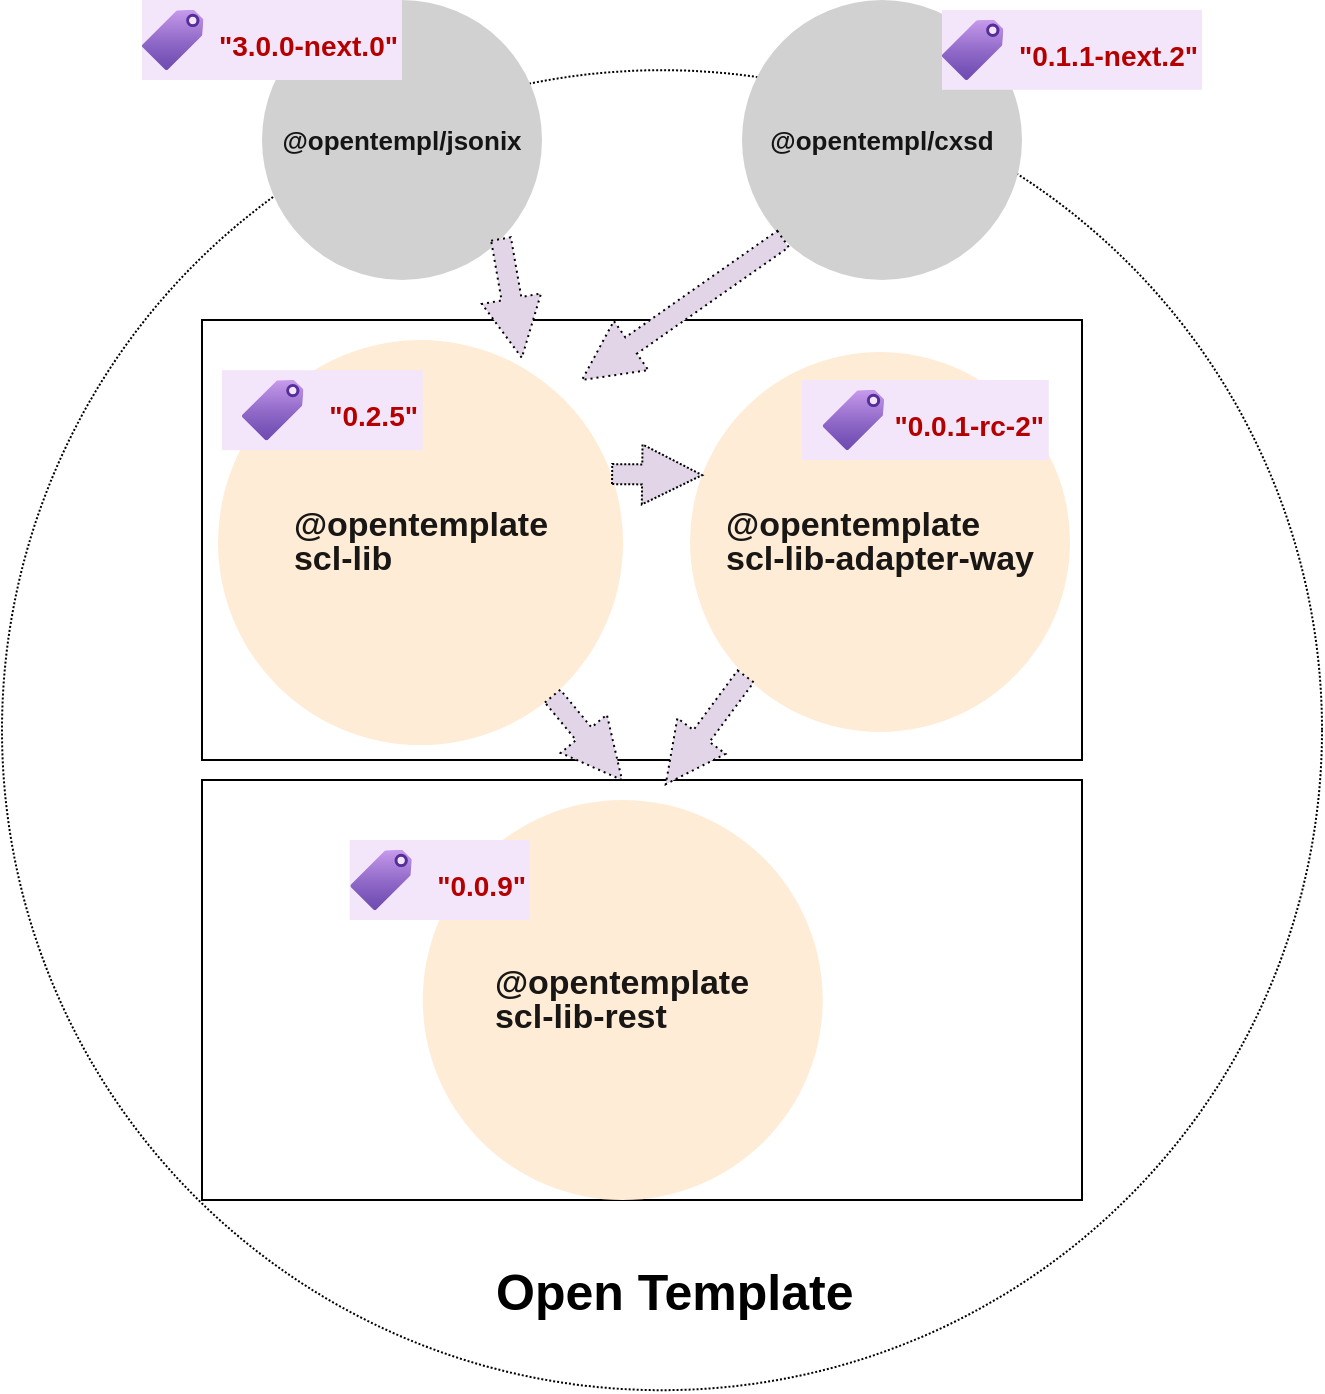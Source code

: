 <mxfile version="20.8.4" type="device"><diagram id="zDtbs851mX-UblCEjYr9" name="Page-1"><mxGraphModel dx="1572" dy="623" grid="1" gridSize="10" guides="1" tooltips="1" connect="1" arrows="1" fold="1" page="1" pageScale="1" pageWidth="827" pageHeight="1169" math="0" shadow="0"><root><mxCell id="0"/><mxCell id="1" parent="0"/><mxCell id="xmShxJCe0xZ4hwQvdtPz-28" value="" style="ellipse;whiteSpace=wrap;html=1;aspect=fixed;dashed=1;dashPattern=1 1;sketch=0;fillStyle=solid;fontSize=17;gradientDirection=radial;" vertex="1" parent="1"><mxGeometry x="-60" y="65.09" width="660" height="660" as="geometry"/></mxCell><mxCell id="xmShxJCe0xZ4hwQvdtPz-8" value="" style="rounded=0;whiteSpace=wrap;html=1;fillStyle=solid;fontSize=20;gradientDirection=radial;" vertex="1" parent="1"><mxGeometry x="40" y="190" width="440" height="220" as="geometry"/></mxCell><mxCell id="xmShxJCe0xZ4hwQvdtPz-7" value="" style="rounded=0;whiteSpace=wrap;html=1;fillStyle=solid;fontSize=20;gradientDirection=radial;" vertex="1" parent="1"><mxGeometry x="40" y="420" width="440" height="210" as="geometry"/></mxCell><mxCell id="xmShxJCe0xZ4hwQvdtPz-2" value="&lt;a style=&quot;box-sizing: border-box; color: black; text-decoration: none; font-family: &amp;quot;Source Sans Pro&amp;quot;, &amp;quot;Lucida Grande&amp;quot;, sans-serif; text-align: left;&quot; href=&quot;https://www.npmjs.com/package/@opentempl/cxsd&quot; target=&quot;_self&quot;&gt;&lt;h3 style=&quot;box-sizing: border-box; display: inline-block; line-height: 1; color: rgba(0, 0, 0, 0.9); margin: 0px;&quot; class=&quot;db7ee1ac fw6 f4 black-90 dib lh-solid ma0 no-underline hover-black&quot;&gt;&lt;font style=&quot;font-size: 13px;&quot;&gt;@opentempl/cxsd&lt;/font&gt;&lt;/h3&gt;&lt;/a&gt;" style="ellipse;whiteSpace=wrap;html=1;aspect=fixed;fillStyle=solid;strokeColor=none;fillColor=#D1D1D1;gradientColor=none;gradientDirection=radial;" vertex="1" parent="1"><mxGeometry x="310" y="30" width="140" height="140" as="geometry"/></mxCell><mxCell id="xmShxJCe0xZ4hwQvdtPz-1" value="&lt;a style=&quot;box-sizing: border-box; color: black; text-decoration: none; font-family: &amp;quot;Source Sans Pro&amp;quot;, &amp;quot;Lucida Grande&amp;quot;, sans-serif; text-align: left;&quot; href=&quot;https://www.npmjs.com/package/@opentempl/jsonix&quot; target=&quot;_self&quot;&gt;&lt;h3 style=&quot;box-sizing: border-box; display: inline-block; line-height: 1; color: rgba(0, 0, 0, 0.9); margin: 0px;&quot; class=&quot;db7ee1ac fw6 f4 black-90 dib lh-solid ma0 no-underline hover-black&quot;&gt;&lt;font style=&quot;font-size: 13px;&quot;&gt;@opentempl/jsonix&lt;/font&gt;&lt;/h3&gt;&lt;/a&gt;" style="ellipse;whiteSpace=wrap;html=1;aspect=fixed;fillStyle=solid;strokeColor=none;fillColor=#D1D1D1;gradientColor=none;gradientDirection=radial;" vertex="1" parent="1"><mxGeometry x="70" y="30" width="140" height="140" as="geometry"/></mxCell><mxCell id="xmShxJCe0xZ4hwQvdtPz-3" value="&lt;a style=&quot;box-sizing: border-box; color: black; text-decoration: none; font-family: &amp;quot;Source Sans Pro&amp;quot;, &amp;quot;Lucida Grande&amp;quot;, sans-serif; text-align: left;&quot; href=&quot;https://www.npmjs.com/package/@opentemplate/scl-lib&quot; target=&quot;_self&quot;&gt;&lt;h3 style=&quot;box-sizing: border-box; display: inline-block; line-height: 1; color: rgba(0, 0, 0, 0.9); margin: 0px;&quot; class=&quot;db7ee1ac fw6 f4 black-90 dib lh-solid ma0 no-underline hover-black&quot;&gt;&lt;font style=&quot;font-size: 17px;&quot;&gt;@opentemplate&lt;br&gt;scl-lib&lt;/font&gt;&lt;/h3&gt;&lt;/a&gt;" style="ellipse;whiteSpace=wrap;html=1;aspect=fixed;fillStyle=solid;strokeColor=none;fillColor=#FFECD6;gradientDirection=radial;" vertex="1" parent="1"><mxGeometry x="48" y="200" width="202.54" height="202.54" as="geometry"/></mxCell><mxCell id="xmShxJCe0xZ4hwQvdtPz-4" value="&lt;a style=&quot;box-sizing: border-box; color: black; text-decoration: none; font-family: &amp;quot;Source Sans Pro&amp;quot;, &amp;quot;Lucida Grande&amp;quot;, sans-serif; text-align: left;&quot; href=&quot;https://www.npmjs.com/package/@opentemplate/scl-lib-adapter-way&quot; target=&quot;_self&quot;&gt;&lt;h3 style=&quot;box-sizing: border-box; display: inline-block; line-height: 1; color: rgba(0, 0, 0, 0.9); margin: 0px;&quot; class=&quot;db7ee1ac fw6 f4 black-90 dib lh-solid ma0 no-underline hover-black&quot;&gt;&lt;font style=&quot;font-size: 17px;&quot;&gt;@opentemplate&lt;br&gt;scl-lib-adapter-way&lt;/font&gt;&lt;/h3&gt;&lt;/a&gt;" style="ellipse;whiteSpace=wrap;html=1;aspect=fixed;fillStyle=solid;strokeColor=none;fillColor=#FFECD6;gradientDirection=radial;" vertex="1" parent="1"><mxGeometry x="284" y="206" width="190" height="190" as="geometry"/></mxCell><mxCell id="xmShxJCe0xZ4hwQvdtPz-5" value="&lt;a style=&quot;box-sizing: border-box; color: black; text-decoration: none; font-family: &amp;quot;Source Sans Pro&amp;quot;, &amp;quot;Lucida Grande&amp;quot;, sans-serif; text-align: left;&quot; href=&quot;https://www.npmjs.com/package/@opentemplate/scl-lib-rest&quot; target=&quot;_self&quot;&gt;&lt;h3 style=&quot;box-sizing: border-box; display: inline-block; line-height: 1; color: rgba(0, 0, 0, 0.9); margin: 0px;&quot; class=&quot;db7ee1ac fw6 f4 black-90 dib lh-solid ma0 no-underline hover-black&quot;&gt;&lt;font style=&quot;font-size: 17px;&quot;&gt;@opentemplate&lt;br&gt;scl-lib-rest&lt;/font&gt;&lt;/h3&gt;&lt;/a&gt;" style="ellipse;whiteSpace=wrap;html=1;aspect=fixed;fillStyle=solid;strokeColor=none;fillColor=#FFECD6;gradientDirection=radial;" vertex="1" parent="1"><mxGeometry x="150.36" y="430" width="200" height="200" as="geometry"/></mxCell><mxCell id="xmShxJCe0xZ4hwQvdtPz-11" value="&lt;font color=&quot;#b50000&quot; size=&quot;1&quot;&gt;&lt;b style=&quot;font-size: 14px;&quot;&gt;&quot;3.0.0-next.0&quot;&lt;/b&gt;&lt;/font&gt;" style="rounded=0;whiteSpace=wrap;html=1;fillStyle=solid;strokeColor=none;fontSize=20;fillColor=#F3E6FA;gradientDirection=radial;dashed=1;dashPattern=1 1;align=right;" vertex="1" parent="1"><mxGeometry x="10" y="30" width="130" height="40" as="geometry"/></mxCell><mxCell id="xmShxJCe0xZ4hwQvdtPz-12" value="" style="aspect=fixed;html=1;points=[];align=center;image;fontSize=12;image=img/lib/azure2/general/Tag.svg;fillStyle=solid;strokeColor=default;fillColor=#FFECD6;gradientColor=none;gradientDirection=radial;imageBorder=none;fontColor=default;fontStyle=0;imageBackground=none;" vertex="1" parent="1"><mxGeometry x="10" y="34.91" width="30.72" height="30.18" as="geometry"/></mxCell><mxCell id="xmShxJCe0xZ4hwQvdtPz-13" value="&lt;font color=&quot;#b50000&quot; size=&quot;1&quot;&gt;&lt;b style=&quot;font-size: 14px;&quot;&gt;&quot;0.1.1-next.2&quot;&lt;/b&gt;&lt;/font&gt;" style="rounded=0;whiteSpace=wrap;html=1;fillStyle=solid;strokeColor=none;fontSize=20;fillColor=#F3E6FA;gradientDirection=radial;dashed=1;dashPattern=1 1;align=right;" vertex="1" parent="1"><mxGeometry x="410" y="34.91" width="130" height="40" as="geometry"/></mxCell><mxCell id="xmShxJCe0xZ4hwQvdtPz-14" value="" style="aspect=fixed;html=1;points=[];align=center;image;fontSize=12;image=img/lib/azure2/general/Tag.svg;fillStyle=solid;strokeColor=default;fillColor=#FFECD6;gradientColor=none;gradientDirection=radial;imageBorder=none;fontColor=default;fontStyle=0;imageBackground=none;" vertex="1" parent="1"><mxGeometry x="410" y="39.82" width="30.72" height="30.18" as="geometry"/></mxCell><mxCell id="xmShxJCe0xZ4hwQvdtPz-15" value="&lt;font color=&quot;#b50000&quot; size=&quot;1&quot;&gt;&lt;b style=&quot;font-size: 14px;&quot;&gt;&quot;0.0.1-rc-2&quot;&lt;/b&gt;&lt;/font&gt;" style="rounded=0;whiteSpace=wrap;html=1;fillStyle=solid;strokeColor=none;fontSize=20;fillColor=#F3E6FA;gradientDirection=radial;dashed=1;dashPattern=1 1;align=right;" vertex="1" parent="1"><mxGeometry x="340" y="220" width="123.36" height="40" as="geometry"/></mxCell><mxCell id="xmShxJCe0xZ4hwQvdtPz-16" value="" style="aspect=fixed;html=1;points=[];align=center;image;fontSize=12;image=img/lib/azure2/general/Tag.svg;fillStyle=solid;strokeColor=default;fillColor=#FFECD6;gradientColor=none;gradientDirection=radial;imageBorder=none;fontColor=default;fontStyle=0;imageBackground=none;" vertex="1" parent="1"><mxGeometry x="350.36" y="224.91" width="30.72" height="30.18" as="geometry"/></mxCell><mxCell id="xmShxJCe0xZ4hwQvdtPz-19" value="&lt;font color=&quot;#b50000&quot; size=&quot;1&quot;&gt;&lt;b style=&quot;font-size: 14px;&quot;&gt;&quot;0.0.9&quot;&lt;/b&gt;&lt;/font&gt;" style="rounded=0;whiteSpace=wrap;html=1;fillStyle=solid;strokeColor=none;fontSize=20;fillColor=#F3E6FA;gradientDirection=radial;dashed=1;dashPattern=1 1;align=right;" vertex="1" parent="1"><mxGeometry x="113.82" y="450" width="90" height="40" as="geometry"/></mxCell><mxCell id="xmShxJCe0xZ4hwQvdtPz-20" value="" style="aspect=fixed;html=1;points=[];align=center;image;fontSize=12;image=img/lib/azure2/general/Tag.svg;fillStyle=solid;strokeColor=default;fillColor=#FFECD6;gradientColor=none;gradientDirection=radial;imageBorder=none;fontColor=default;fontStyle=0;imageBackground=none;" vertex="1" parent="1"><mxGeometry x="114.18" y="454.91" width="30.72" height="30.18" as="geometry"/></mxCell><mxCell id="xmShxJCe0xZ4hwQvdtPz-23" value="&lt;font color=&quot;#b50000&quot; size=&quot;1&quot;&gt;&lt;b style=&quot;font-size: 14px;&quot;&gt;&quot;0.2.5&quot;&lt;/b&gt;&lt;/font&gt;" style="rounded=0;whiteSpace=wrap;html=1;fillStyle=solid;strokeColor=none;fontSize=20;fillColor=#F3E6FA;gradientDirection=radial;dashed=1;dashPattern=1 1;align=right;" vertex="1" parent="1"><mxGeometry x="50" y="215.09" width="100.36" height="40" as="geometry"/></mxCell><mxCell id="xmShxJCe0xZ4hwQvdtPz-24" value="" style="aspect=fixed;html=1;points=[];align=center;image;fontSize=12;image=img/lib/azure2/general/Tag.svg;fillStyle=solid;strokeColor=default;fillColor=#FFECD6;gradientColor=none;gradientDirection=radial;imageBorder=none;fontColor=default;fontStyle=0;imageBackground=none;" vertex="1" parent="1"><mxGeometry x="60" y="220" width="30.72" height="30.18" as="geometry"/></mxCell><mxCell id="xmShxJCe0xZ4hwQvdtPz-29" value="&lt;h1&gt;&lt;font color=&quot;#000000&quot; style=&quot;font-size: 25px;&quot;&gt;Open Template&lt;/font&gt;&lt;/h1&gt;" style="text;html=1;strokeColor=none;fillColor=none;spacing=5;spacingTop=-20;whiteSpace=wrap;overflow=hidden;rounded=0;dashed=1;dashPattern=1 1;sketch=0;fillStyle=solid;fontSize=17;fontColor=#B50000;" vertex="1" parent="1"><mxGeometry x="181.8" y="640" width="198.2" height="60" as="geometry"/></mxCell><mxCell id="xmShxJCe0xZ4hwQvdtPz-32" value="" style="curved=1;endArrow=classic;html=1;rounded=0;fontSize=25;fontColor=#78B2FF;entryX=0.75;entryY=0.044;entryDx=0;entryDy=0;exitX=1;exitY=1;exitDx=0;exitDy=0;shape=arrow;fillColor=#e1d5e7;strokeColor=#000000;entryPerimeter=0;dashed=1;dashPattern=1 2;" edge="1" parent="1" source="xmShxJCe0xZ4hwQvdtPz-1" target="xmShxJCe0xZ4hwQvdtPz-3"><mxGeometry width="50" height="50" relative="1" as="geometry"><mxPoint x="290" y="260" as="sourcePoint"/><mxPoint x="340" y="210" as="targetPoint"/><Array as="points"><mxPoint x="170" y="220"/></Array></mxGeometry></mxCell><mxCell id="xmShxJCe0xZ4hwQvdtPz-33" value="" style="curved=1;endArrow=classic;html=1;rounded=0;fontSize=25;fontColor=#78B2FF;exitX=0.973;exitY=0.331;exitDx=0;exitDy=0;shape=arrow;fillColor=#e1d5e7;strokeColor=#000000;exitPerimeter=0;dashed=1;dashPattern=1 1;" edge="1" parent="1" source="xmShxJCe0xZ4hwQvdtPz-3" target="xmShxJCe0xZ4hwQvdtPz-4"><mxGeometry width="50" height="50" relative="1" as="geometry"><mxPoint x="199.497" y="159.497" as="sourcePoint"/><mxPoint x="340.503" y="159.497" as="targetPoint"/><Array as="points"><mxPoint x="270" y="260"/></Array></mxGeometry></mxCell><mxCell id="xmShxJCe0xZ4hwQvdtPz-34" value="" style="curved=1;endArrow=classic;html=1;rounded=0;fontSize=25;fontColor=#78B2FF;shape=arrow;fillColor=#e1d5e7;strokeColor=#000000;dashed=1;dashPattern=1 2;" edge="1" parent="1" source="xmShxJCe0xZ4hwQvdtPz-3"><mxGeometry width="50" height="50" relative="1" as="geometry"><mxPoint x="199.497" y="159.497" as="sourcePoint"/><mxPoint x="250" y="420" as="targetPoint"/><Array as="points"><mxPoint x="260" y="430"/></Array></mxGeometry></mxCell><mxCell id="xmShxJCe0xZ4hwQvdtPz-35" value="" style="curved=1;endArrow=classic;html=1;rounded=0;fontSize=25;fontColor=#78B2FF;exitX=0;exitY=1;exitDx=0;exitDy=0;shape=arrow;fillColor=#e1d5e7;strokeColor=#000000;dashed=1;dashPattern=1 2;" edge="1" parent="1" source="xmShxJCe0xZ4hwQvdtPz-2"><mxGeometry width="50" height="50" relative="1" as="geometry"><mxPoint x="199.497" y="159.497" as="sourcePoint"/><mxPoint x="230" y="220" as="targetPoint"/><Array as="points"><mxPoint x="180" y="230"/></Array></mxGeometry></mxCell><mxCell id="xmShxJCe0xZ4hwQvdtPz-36" value="" style="curved=1;endArrow=classic;html=1;rounded=0;fontSize=25;fontColor=#78B2FF;shape=arrow;fillColor=#e1d5e7;strokeColor=#000000;entryX=0.527;entryY=0.01;entryDx=0;entryDy=0;entryPerimeter=0;dashed=1;dashPattern=1 2;" edge="1" parent="1" source="xmShxJCe0xZ4hwQvdtPz-4" target="xmShxJCe0xZ4hwQvdtPz-7"><mxGeometry width="50" height="50" relative="1" as="geometry"><mxPoint x="225.274" y="388.075" as="sourcePoint"/><mxPoint x="269.324" y="440.403" as="targetPoint"/><Array as="points"><mxPoint x="260" y="420"/></Array></mxGeometry></mxCell></root></mxGraphModel></diagram></mxfile>